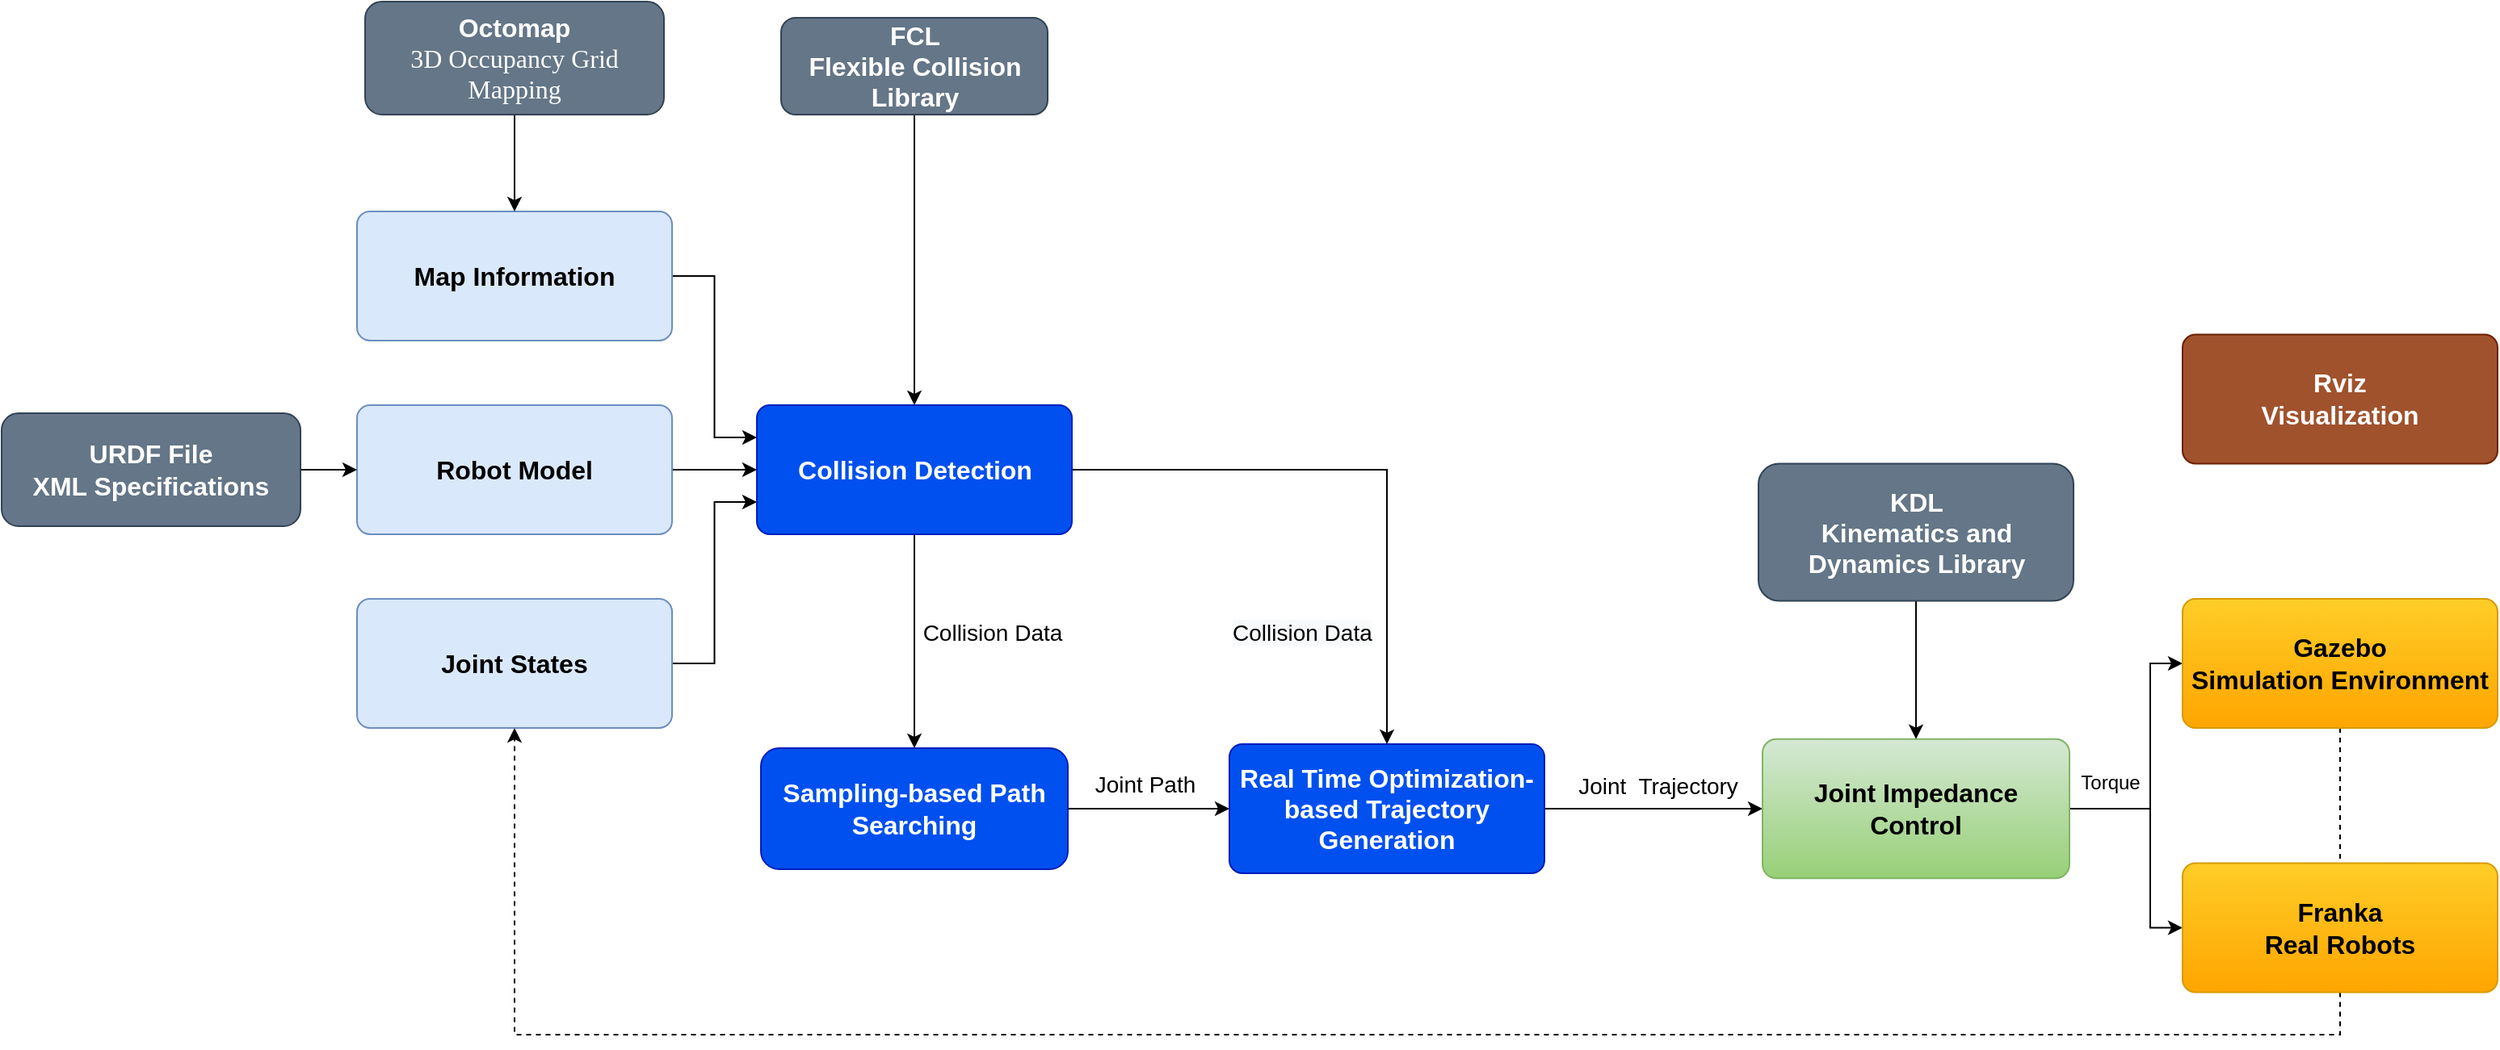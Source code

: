 <mxfile version="14.2.7" type="github">
  <diagram name="Page-1" id="c7558073-3199-34d8-9f00-42111426c3f3">
    <mxGraphModel dx="2902" dy="2233" grid="1" gridSize="10" guides="1" tooltips="1" connect="1" arrows="1" fold="1" page="1" pageScale="1" pageWidth="826" pageHeight="1169" background="#ffffff" math="0" shadow="0">
      <root>
        <mxCell id="0" />
        <mxCell id="1" parent="0" />
        <mxCell id="J7QnbqcB4bwB-RJJJF_O-110" value="" style="edgeStyle=orthogonalEdgeStyle;rounded=0;orthogonalLoop=1;jettySize=auto;html=1;" edge="1" parent="1" source="J7QnbqcB4bwB-RJJJF_O-103" target="J7QnbqcB4bwB-RJJJF_O-109">
          <mxGeometry relative="1" as="geometry" />
        </mxCell>
        <mxCell id="J7QnbqcB4bwB-RJJJF_O-103" value="&lt;font style=&quot;font-size: 16px&quot;&gt;&lt;b&gt;FCL&lt;br&gt;Flexible Collision Library&lt;br&gt;&lt;/b&gt;&lt;/font&gt;" style="rounded=1;whiteSpace=wrap;html=1;fillColor=#647687;strokeColor=#314354;fontColor=#ffffff;" vertex="1" parent="1">
          <mxGeometry x="-237.5" y="-1010" width="165" height="60" as="geometry" />
        </mxCell>
        <mxCell id="J7QnbqcB4bwB-RJJJF_O-112" value="" style="edgeStyle=orthogonalEdgeStyle;rounded=0;orthogonalLoop=1;jettySize=auto;html=1;" edge="1" parent="1" source="J7QnbqcB4bwB-RJJJF_O-104" target="J7QnbqcB4bwB-RJJJF_O-105">
          <mxGeometry relative="1" as="geometry" />
        </mxCell>
        <mxCell id="J7QnbqcB4bwB-RJJJF_O-104" value="&lt;span style=&quot;font-size: 16px&quot;&gt;&lt;b&gt;Sampling-based Path Searching&lt;/b&gt;&lt;/span&gt;" style="rounded=1;whiteSpace=wrap;html=1;fillColor=#0050ef;strokeColor=#001DBC;fontColor=#ffffff;" vertex="1" parent="1">
          <mxGeometry x="-250" y="-557.5" width="190" height="75" as="geometry" />
        </mxCell>
        <mxCell id="J7QnbqcB4bwB-RJJJF_O-118" style="edgeStyle=orthogonalEdgeStyle;rounded=0;orthogonalLoop=1;jettySize=auto;html=1;exitX=1;exitY=0.5;exitDx=0;exitDy=0;entryX=0;entryY=0.5;entryDx=0;entryDy=0;" edge="1" parent="1" source="J7QnbqcB4bwB-RJJJF_O-105" target="J7QnbqcB4bwB-RJJJF_O-116">
          <mxGeometry relative="1" as="geometry" />
        </mxCell>
        <mxCell id="J7QnbqcB4bwB-RJJJF_O-105" value="&lt;span style=&quot;font-size: 16px&quot;&gt;&lt;b&gt;Real Time Optimization-based Trajectory Generation&lt;/b&gt;&lt;/span&gt;" style="rounded=1;whiteSpace=wrap;html=1;fillColor=#0050ef;strokeColor=#001DBC;arcSize=10;fontColor=#ffffff;" vertex="1" parent="1">
          <mxGeometry x="40" y="-560.01" width="195" height="80" as="geometry" />
        </mxCell>
        <mxCell id="J7QnbqcB4bwB-RJJJF_O-111" value="" style="edgeStyle=orthogonalEdgeStyle;rounded=0;orthogonalLoop=1;jettySize=auto;html=1;" edge="1" parent="1" source="J7QnbqcB4bwB-RJJJF_O-109" target="J7QnbqcB4bwB-RJJJF_O-105">
          <mxGeometry relative="1" as="geometry" />
        </mxCell>
        <mxCell id="J7QnbqcB4bwB-RJJJF_O-115" style="edgeStyle=orthogonalEdgeStyle;rounded=0;orthogonalLoop=1;jettySize=auto;html=1;entryX=0.5;entryY=0;entryDx=0;entryDy=0;" edge="1" parent="1" source="J7QnbqcB4bwB-RJJJF_O-109" target="J7QnbqcB4bwB-RJJJF_O-104">
          <mxGeometry relative="1" as="geometry">
            <mxPoint x="-157.5" y="-630" as="targetPoint" />
          </mxGeometry>
        </mxCell>
        <mxCell id="J7QnbqcB4bwB-RJJJF_O-109" value="&lt;span style=&quot;font-size: 16px&quot;&gt;&lt;b&gt;Collision Detection&lt;/b&gt;&lt;/span&gt;" style="rounded=1;whiteSpace=wrap;html=1;fillColor=#0050ef;strokeColor=#001DBC;arcSize=10;fontColor=#ffffff;" vertex="1" parent="1">
          <mxGeometry x="-252.5" y="-770" width="195" height="80" as="geometry" />
        </mxCell>
        <mxCell id="J7QnbqcB4bwB-RJJJF_O-154" style="edgeStyle=orthogonalEdgeStyle;rounded=0;orthogonalLoop=1;jettySize=auto;html=1;exitX=1;exitY=0.25;exitDx=0;exitDy=0;entryX=0;entryY=0.5;entryDx=0;entryDy=0;" edge="1" parent="1" source="J7QnbqcB4bwB-RJJJF_O-116" target="J7QnbqcB4bwB-RJJJF_O-117">
          <mxGeometry relative="1" as="geometry">
            <Array as="points">
              <mxPoint x="560" y="-520" />
              <mxPoint x="610" y="-520" />
              <mxPoint x="610" y="-610" />
            </Array>
          </mxGeometry>
        </mxCell>
        <mxCell id="J7QnbqcB4bwB-RJJJF_O-155" style="edgeStyle=orthogonalEdgeStyle;rounded=0;orthogonalLoop=1;jettySize=auto;html=1;exitX=1;exitY=0.75;exitDx=0;exitDy=0;entryX=0;entryY=0.5;entryDx=0;entryDy=0;" edge="1" parent="1" source="J7QnbqcB4bwB-RJJJF_O-116" target="J7QnbqcB4bwB-RJJJF_O-119">
          <mxGeometry relative="1" as="geometry">
            <Array as="points">
              <mxPoint x="560" y="-520" />
              <mxPoint x="610" y="-520" />
              <mxPoint x="610" y="-446" />
            </Array>
          </mxGeometry>
        </mxCell>
        <mxCell id="J7QnbqcB4bwB-RJJJF_O-116" value="&lt;span style=&quot;font-size: 16px&quot;&gt;&lt;b&gt;Joint Impedance &lt;br&gt;Control&lt;/b&gt;&lt;/span&gt;" style="rounded=1;whiteSpace=wrap;html=1;fillColor=#d5e8d4;strokeColor=#82b366;arcSize=10;gradientColor=#97d077;" vertex="1" parent="1">
          <mxGeometry x="370" y="-563.13" width="190" height="86.25" as="geometry" />
        </mxCell>
        <mxCell id="J7QnbqcB4bwB-RJJJF_O-132" style="edgeStyle=orthogonalEdgeStyle;rounded=0;orthogonalLoop=1;jettySize=auto;html=1;dashed=1;" edge="1" parent="1" source="J7QnbqcB4bwB-RJJJF_O-117">
          <mxGeometry relative="1" as="geometry">
            <mxPoint x="770" y="-430" as="targetPoint" />
            <Array as="points">
              <mxPoint x="727" y="-440" />
            </Array>
          </mxGeometry>
        </mxCell>
        <mxCell id="J7QnbqcB4bwB-RJJJF_O-117" value="&lt;span style=&quot;font-size: 16px&quot;&gt;&lt;b&gt;Gazebo&lt;br&gt;Simulation Environment&lt;br&gt;&lt;/b&gt;&lt;/span&gt;" style="rounded=1;whiteSpace=wrap;html=1;fillColor=#ffcd28;strokeColor=#d79b00;arcSize=10;gradientColor=#ffa500;" vertex="1" parent="1">
          <mxGeometry x="630" y="-650" width="195" height="80" as="geometry" />
        </mxCell>
        <mxCell id="J7QnbqcB4bwB-RJJJF_O-131" style="edgeStyle=orthogonalEdgeStyle;rounded=0;orthogonalLoop=1;jettySize=auto;html=1;entryX=0.5;entryY=1;entryDx=0;entryDy=0;dashed=1;" edge="1" parent="1" source="J7QnbqcB4bwB-RJJJF_O-119" target="J7QnbqcB4bwB-RJJJF_O-126">
          <mxGeometry relative="1" as="geometry">
            <Array as="points">
              <mxPoint x="727" y="-380" />
              <mxPoint x="-402" y="-380" />
            </Array>
          </mxGeometry>
        </mxCell>
        <mxCell id="J7QnbqcB4bwB-RJJJF_O-119" value="&lt;span style=&quot;font-size: 16px&quot;&gt;&lt;b&gt;Franka&lt;br&gt;Real Robots&lt;br&gt;&lt;/b&gt;&lt;/span&gt;" style="rounded=1;whiteSpace=wrap;html=1;fillColor=#ffcd28;strokeColor=#d79b00;arcSize=10;gradientColor=#ffa500;" vertex="1" parent="1">
          <mxGeometry x="630" y="-486.25" width="195" height="80" as="geometry" />
        </mxCell>
        <mxCell id="J7QnbqcB4bwB-RJJJF_O-133" style="edgeStyle=orthogonalEdgeStyle;rounded=0;orthogonalLoop=1;jettySize=auto;html=1;entryX=0;entryY=0.25;entryDx=0;entryDy=0;" edge="1" parent="1" source="J7QnbqcB4bwB-RJJJF_O-122" target="J7QnbqcB4bwB-RJJJF_O-109">
          <mxGeometry relative="1" as="geometry">
            <mxPoint x="-270" y="-790" as="targetPoint" />
          </mxGeometry>
        </mxCell>
        <mxCell id="J7QnbqcB4bwB-RJJJF_O-122" value="&lt;span style=&quot;font-size: 16px&quot;&gt;&lt;b&gt;Map Information&lt;/b&gt;&lt;/span&gt;" style="rounded=1;whiteSpace=wrap;html=1;fillColor=#dae8fc;strokeColor=#6c8ebf;arcSize=10;" vertex="1" parent="1">
          <mxGeometry x="-500" y="-890" width="195" height="80" as="geometry" />
        </mxCell>
        <mxCell id="J7QnbqcB4bwB-RJJJF_O-135" value="" style="edgeStyle=orthogonalEdgeStyle;rounded=0;orthogonalLoop=1;jettySize=auto;html=1;" edge="1" parent="1" source="J7QnbqcB4bwB-RJJJF_O-123" target="J7QnbqcB4bwB-RJJJF_O-109">
          <mxGeometry relative="1" as="geometry" />
        </mxCell>
        <mxCell id="J7QnbqcB4bwB-RJJJF_O-123" value="&lt;span style=&quot;font-size: 16px&quot;&gt;&lt;b&gt;Robot Model&lt;/b&gt;&lt;/span&gt;" style="rounded=1;whiteSpace=wrap;html=1;fillColor=#dae8fc;strokeColor=#6c8ebf;arcSize=10;" vertex="1" parent="1">
          <mxGeometry x="-500" y="-770" width="195" height="80" as="geometry" />
        </mxCell>
        <mxCell id="J7QnbqcB4bwB-RJJJF_O-125" value="" style="edgeStyle=orthogonalEdgeStyle;rounded=0;orthogonalLoop=1;jettySize=auto;html=1;" edge="1" parent="1" source="J7QnbqcB4bwB-RJJJF_O-124" target="J7QnbqcB4bwB-RJJJF_O-122">
          <mxGeometry relative="1" as="geometry" />
        </mxCell>
        <mxCell id="J7QnbqcB4bwB-RJJJF_O-124" value="&lt;font style=&quot;font-size: 16px&quot;&gt;&lt;b&gt;Octomap&lt;br&gt;&lt;/b&gt;&lt;span style=&quot;font-family: &amp;#34;times new roman&amp;#34; ; font-size: medium&quot;&gt;3D Occupancy Grid Mapping&lt;/span&gt;&lt;b&gt;&lt;br&gt;&lt;/b&gt;&lt;/font&gt;" style="rounded=1;whiteSpace=wrap;html=1;fillColor=#647687;strokeColor=#314354;fontColor=#ffffff;" vertex="1" parent="1">
          <mxGeometry x="-495" y="-1020" width="185" height="70" as="geometry" />
        </mxCell>
        <mxCell id="J7QnbqcB4bwB-RJJJF_O-136" style="edgeStyle=orthogonalEdgeStyle;rounded=0;orthogonalLoop=1;jettySize=auto;html=1;entryX=0;entryY=0.75;entryDx=0;entryDy=0;" edge="1" parent="1" source="J7QnbqcB4bwB-RJJJF_O-126" target="J7QnbqcB4bwB-RJJJF_O-109">
          <mxGeometry relative="1" as="geometry" />
        </mxCell>
        <mxCell id="J7QnbqcB4bwB-RJJJF_O-126" value="&lt;span style=&quot;font-size: 16px&quot;&gt;&lt;b&gt;Joint States&lt;/b&gt;&lt;/span&gt;" style="rounded=1;whiteSpace=wrap;html=1;fillColor=#dae8fc;strokeColor=#6c8ebf;arcSize=10;" vertex="1" parent="1">
          <mxGeometry x="-500" y="-650" width="195" height="80" as="geometry" />
        </mxCell>
        <mxCell id="J7QnbqcB4bwB-RJJJF_O-128" value="" style="edgeStyle=orthogonalEdgeStyle;rounded=0;orthogonalLoop=1;jettySize=auto;html=1;" edge="1" parent="1" source="J7QnbqcB4bwB-RJJJF_O-127" target="J7QnbqcB4bwB-RJJJF_O-123">
          <mxGeometry relative="1" as="geometry" />
        </mxCell>
        <mxCell id="J7QnbqcB4bwB-RJJJF_O-127" value="&lt;font&gt;&lt;b&gt;&lt;span style=&quot;font-size: 16px&quot;&gt;URDF File&lt;br&gt;XML Specifications&lt;br&gt;&lt;/span&gt;&lt;/b&gt;&lt;/font&gt;" style="rounded=1;whiteSpace=wrap;html=1;fillColor=#647687;strokeColor=#314354;fontColor=#ffffff;" vertex="1" parent="1">
          <mxGeometry x="-720" y="-765" width="185" height="70" as="geometry" />
        </mxCell>
        <mxCell id="J7QnbqcB4bwB-RJJJF_O-137" value="&lt;span style=&quot;font-size: 16px&quot;&gt;&lt;b&gt;Rviz&lt;br&gt;Visualization&lt;/b&gt;&lt;/span&gt;" style="rounded=1;whiteSpace=wrap;html=1;fillColor=#a0522d;strokeColor=#6D1F00;arcSize=10;fontColor=#ffffff;" vertex="1" parent="1">
          <mxGeometry x="630" y="-813.75" width="195" height="80" as="geometry" />
        </mxCell>
        <mxCell id="J7QnbqcB4bwB-RJJJF_O-148" value="" style="edgeStyle=orthogonalEdgeStyle;rounded=0;orthogonalLoop=1;jettySize=auto;html=1;" edge="1" parent="1" source="J7QnbqcB4bwB-RJJJF_O-140" target="J7QnbqcB4bwB-RJJJF_O-116">
          <mxGeometry relative="1" as="geometry" />
        </mxCell>
        <mxCell id="J7QnbqcB4bwB-RJJJF_O-140" value="&lt;font&gt;&lt;b&gt;&lt;font style=&quot;font-size: 16px&quot;&gt;KDL&lt;br&gt;Kinematics and Dynamics Library&lt;/font&gt;&lt;br&gt;&lt;/b&gt;&lt;/font&gt;" style="rounded=1;whiteSpace=wrap;html=1;fillColor=#647687;strokeColor=#314354;fontColor=#ffffff;" vertex="1" parent="1">
          <mxGeometry x="367.5" y="-733.75" width="195" height="85" as="geometry" />
        </mxCell>
        <mxCell id="J7QnbqcB4bwB-RJJJF_O-143" value="&lt;meta charset=&quot;utf-8&quot;&gt;&lt;span style=&quot;color: rgb(0, 0, 0); font-family: helvetica; font-size: 14px; font-style: normal; font-weight: 400; letter-spacing: normal; text-align: center; text-indent: 0px; text-transform: none; word-spacing: 0px; background-color: rgb(248, 249, 250); display: inline; float: none;&quot;&gt;Collision Data&lt;/span&gt;" style="text;whiteSpace=wrap;html=1;" vertex="1" parent="1">
          <mxGeometry x="40" y="-643.75" width="110" height="30" as="geometry" />
        </mxCell>
        <mxCell id="J7QnbqcB4bwB-RJJJF_O-144" value="&lt;font style=&quot;font-size: 14px&quot;&gt;Joint Path&lt;/font&gt;" style="text;html=1;strokeColor=none;fillColor=none;align=center;verticalAlign=middle;whiteSpace=wrap;rounded=0;" vertex="1" parent="1">
          <mxGeometry x="-57.5" y="-546.25" width="90" height="22.5" as="geometry" />
        </mxCell>
        <mxCell id="J7QnbqcB4bwB-RJJJF_O-149" value="&lt;font style=&quot;font-size: 14px&quot;&gt;Joint&amp;nbsp; Trajectory&lt;/font&gt;" style="text;html=1;align=center;verticalAlign=middle;resizable=0;points=[];autosize=1;" vertex="1" parent="1">
          <mxGeometry x="250" y="-543.75" width="110" height="20" as="geometry" />
        </mxCell>
        <mxCell id="J7QnbqcB4bwB-RJJJF_O-152" value="&lt;span style=&quot;font-size: 14px&quot;&gt;Collision Data&lt;/span&gt;" style="text;html=1;align=center;verticalAlign=middle;resizable=0;points=[];autosize=1;" vertex="1" parent="1">
          <mxGeometry x="-157.5" y="-638.75" width="100" height="20" as="geometry" />
        </mxCell>
        <mxCell id="J7QnbqcB4bwB-RJJJF_O-156" value="Torque" style="text;html=1;align=center;verticalAlign=middle;resizable=0;points=[];autosize=1;" vertex="1" parent="1">
          <mxGeometry x="560" y="-546.25" width="50" height="20" as="geometry" />
        </mxCell>
      </root>
    </mxGraphModel>
  </diagram>
</mxfile>

